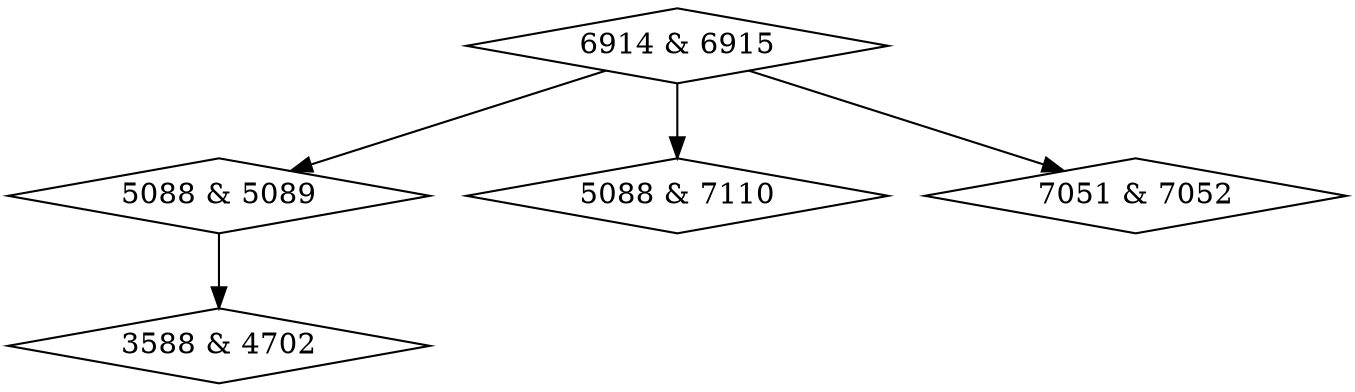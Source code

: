 digraph {
0 [label = "3588 & 4702", shape = diamond];
1 [label = "5088 & 5089", shape = diamond];
2 [label = "5088 & 7110", shape = diamond];
3 [label = "6914 & 6915", shape = diamond];
4 [label = "7051 & 7052", shape = diamond];
1->0;
3->1;
3->2;
3->4;
}
